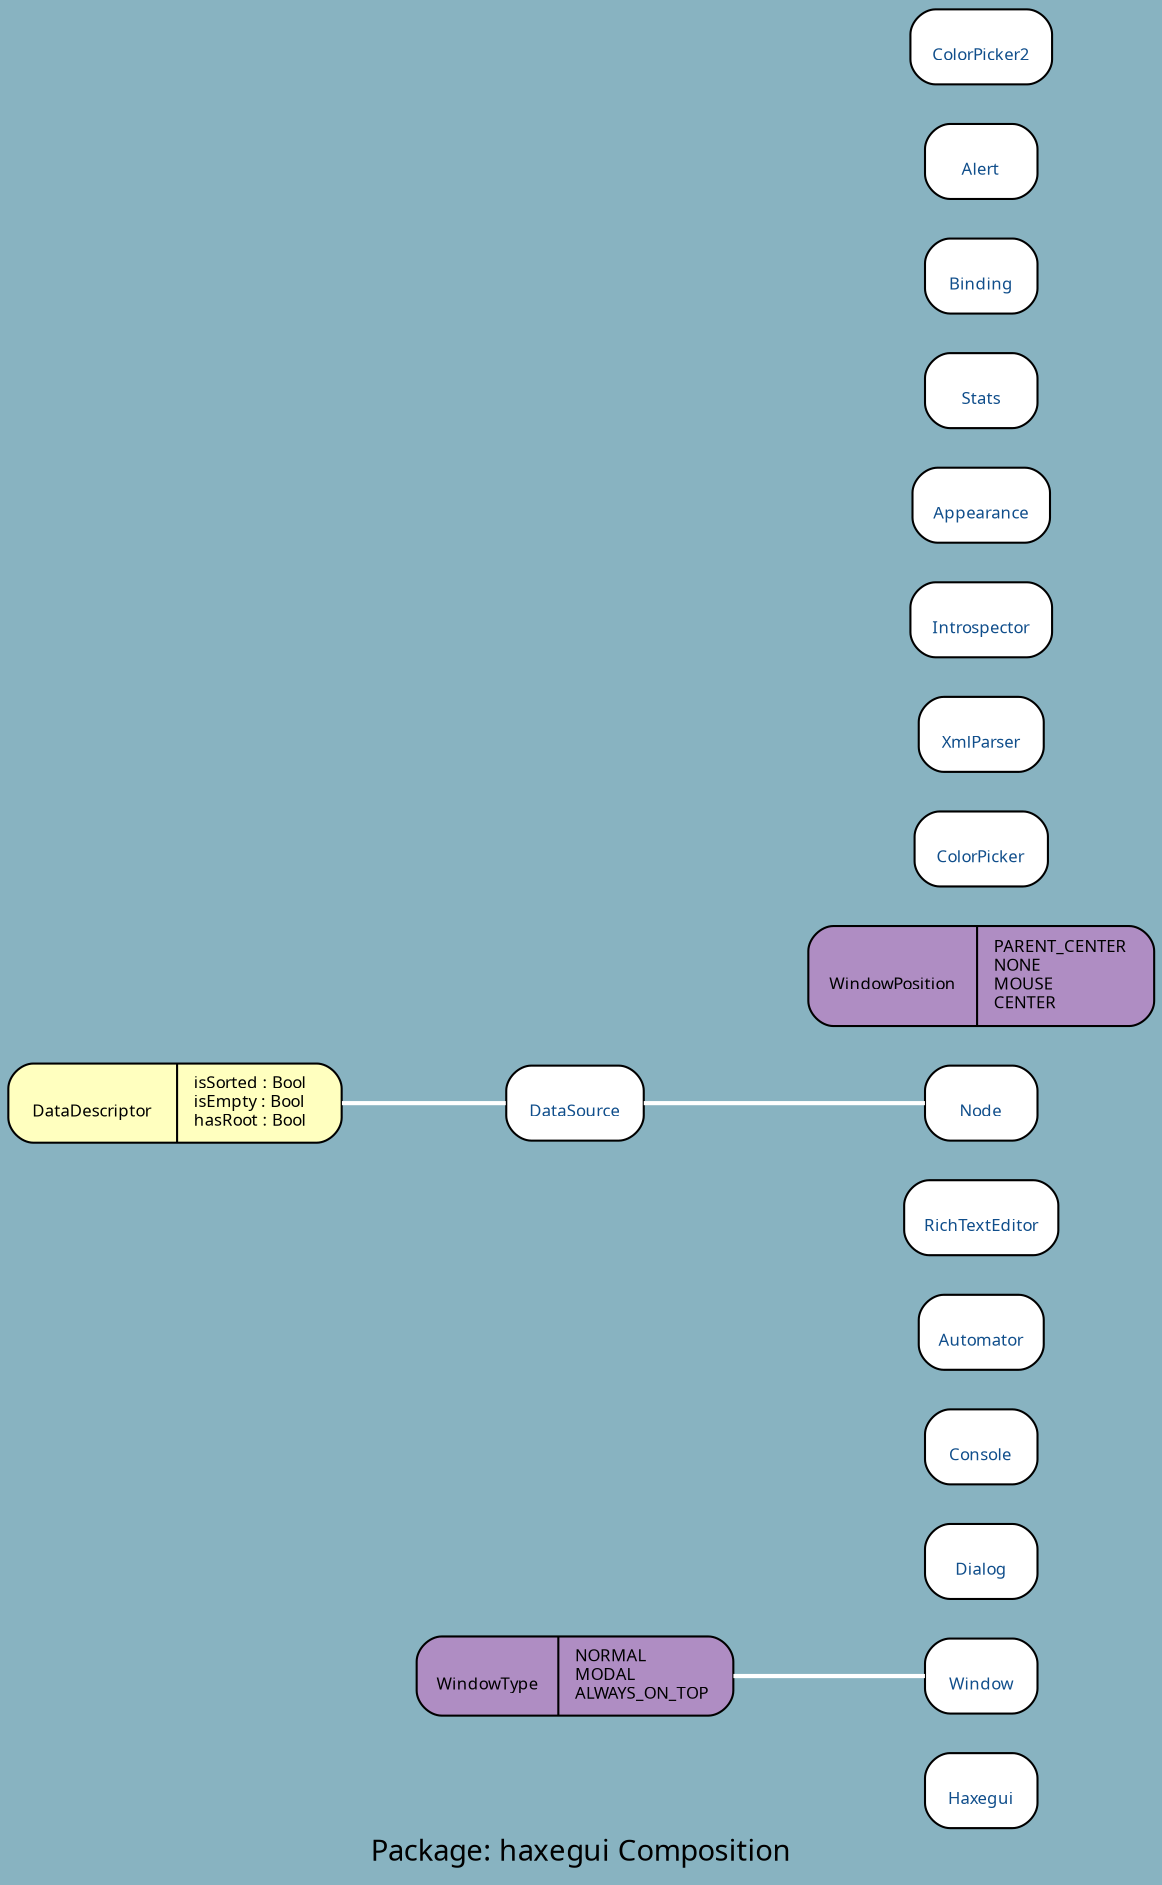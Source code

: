 digraph uml {
	graph [label="Package: haxegui Composition", ratio=compress, rankdir=RL, smoothing=avg_dist, overlap=false, fontname="DejaVu Sans Condenesed", fontsize=14, bgcolor="#88B3C1", fontcolor=black];
	node [label="\N", fontname="DejaVu Sans Condenesed", fontsize=8, shape=record, color=black, fontcolor=black];
	edge [fontname="DejaVu Sans Condenesed", fontsize=8, color=black, fontcolor=black];
	graph [lp="275,12",
		bb="0,0,550,883"];
	"haxegui.Haxegui" [label="{\nHaxegui}", fontcolor="#104E8B", style="rounded,filled", fillcolor=white, URL="../types/haxegui/Haxegui.html", tooltip="\nHaxegui", pos="467,43", rects="440,25,494,61", width="0.75", height="0.50"];
	"haxegui.Window" [label="{\nWindow}", fontcolor="#104E8B", style="rounded,filled", fillcolor=white, URL="../types/haxegui/Window.html", tooltip="\nWindow", pos="467,97", rects="440,79,494,115", width="0.75", height="0.50"];
	"haxegui.WindowType" [label="{\nWindowType|NORMAL\lMODAL\lALWAYS_ON_TOP\l}", style="rounded,filled", fillcolor="#af8dc3", pos="272,97", rects="196,78,262,116 262,78,348,116", width="2.11", height="0.53"];
	"haxegui.Dialog" [label="{\nDialog}", fontcolor="#104E8B", style="rounded,filled", fillcolor=white, URL="../types/haxegui/Dialog.html", tooltip="\nDialog", pos="467,151", rects="440,133,494,169", width="0.75", height="0.50"];
	"haxegui.Console" [label="{\nConsole}", fontcolor="#104E8B", style="rounded,filled", fillcolor=white, URL="../types/haxegui/Console.html", tooltip="\nConsole", pos="467,205", rects="440,187,494,223", width="0.75", height="0.50"];
	"haxegui.Automator" [label="{\nAutomator}", fontcolor="#104E8B", style="rounded,filled", fillcolor=white, URL="../types/haxegui/Automator.html", tooltip="\nAutomator", pos="467,259", rects="437,241,497,277", width="0.83", height="0.50"];
	"haxegui.RichTextEditor" [label="{\nRichTextEditor}", fontcolor="#104E8B", style="rounded,filled", fillcolor=white, URL="../types/haxegui/RichTextEditor.html", tooltip="\nRichTextEditor", pos="467,313", rects="430,295,505,331", width="1.03", height="0.50"];
	"haxegui.DataDescriptor" [label="{\nDataDescriptor|isSorted : Bool\lisEmpty : Bool\lhasRoot : Bool\l}", style="rounded,filled", fillcolor="#ffffbf", pos="80,367", rects="0,348,80,386 80,348,160,386", width="2.22", height="0.53"];
	"haxegui.DataSource" [label="{\nDataSource}", fontcolor="#104E8B", style="rounded,filled", fillcolor=white, URL="../types/haxegui/DataSource.html", tooltip="\nDataSource", pos="272,367", rects="239,349,305,385", width="0.92", height="0.50"];
	"haxegui.WindowPosition" [label="{\nWindowPosition|PARENT_CENTER\lNONE\lMOUSE\lCENTER\l}", style="rounded,filled", fillcolor="#af8dc3", pos="467,427", rects="384,403,465,451 465,403,550,451", width="2.31", height="0.67"];
	"haxegui.ColorPicker" [label="{\nColorPicker}", fontcolor="#104E8B", style="rounded,filled", fillcolor=white, URL="../types/haxegui/ColorPicker.html", tooltip="\nColorPicker", pos="467,487", rects="435,469,499,505", width="0.89", height="0.50"];
	"haxegui.XmlParser" [label="{\nXmlParser}", fontcolor="#104E8B", style="rounded,filled", fillcolor=white, URL="../types/haxegui/XmlParser.html", tooltip="\nXmlParser", pos="467,541", rects="437,523,497,559", width="0.83", height="0.50"];
	"haxegui.Node" [label="{\nNode}", fontcolor="#104E8B", style="rounded,filled", fillcolor=white, URL="../types/haxegui/Node.html", tooltip="\nNode", pos="467,367", rects="440,349,494,385", width="0.75", height="0.50"];
	"haxegui.Introspector" [label="{\nIntrospector}", fontcolor="#104E8B", style="rounded,filled", fillcolor=white, URL="../types/haxegui/Introspector.html", tooltip="\nIntrospector", pos="467,595", rects="433,577,501,613", width="0.94", height="0.50"];
	"haxegui.Appearance" [label="{\nAppearance}", fontcolor="#104E8B", style="rounded,filled", fillcolor=white, URL="../types/haxegui/Appearance.html", tooltip="\nAppearance", pos="467,649", rects="434,631,500,667", width="0.92", height="0.50"];
	"haxegui.Stats" [label="{\nStats}", fontcolor="#104E8B", style="rounded,filled", fillcolor=white, URL="../types/haxegui/Stats.html", tooltip="\nStats", pos="467,703", rects="440,685,494,721", width="0.75", height="0.50"];
	"haxegui.Binding" [label="{\nBinding}", fontcolor="#104E8B", style="rounded,filled", fillcolor=white, URL="../types/haxegui/Binding.html", tooltip="\nBinding", pos="467,757", rects="440,739,494,775", width="0.75", height="0.50"];
	"haxegui.Alert" [label="{\nAlert}", fontcolor="#104E8B", style="rounded,filled", fillcolor=white, URL="../types/haxegui/Alert.html", tooltip="\nAlert", pos="467,811", rects="440,793,494,829", width="0.75", height="0.50"];
	"haxegui.ColorPicker2" [label="{\nColorPicker2}", fontcolor="#104E8B", style="rounded,filled", fillcolor=white, URL="../types/haxegui/ColorPicker2.html", tooltip="\nColorPicker2", pos="467,865", rects="433,847,502,883", width="0.94", height="0.50"];
	"haxegui.Window" -> "haxegui.WindowType" [color=white, style=bold, arrowhead=none, arrowtail=diamond, arrowsize=1, pos="s,440,97 428,97 405,97 376,97 348,97"];
	"haxegui.DataSource" -> "haxegui.DataDescriptor" [color=white, style=bold, arrowhead=none, arrowtail=diamond, arrowsize=1, pos="s,239,367 227,367 207,367 183,367 160,367"];
	"haxegui.Node" -> "haxegui.DataSource" [color=white, style=bold, arrowhead=none, arrowtail=diamond, arrowsize=1, pos="s,440,367 428,367 391,367 339,367 305,367"];
}

